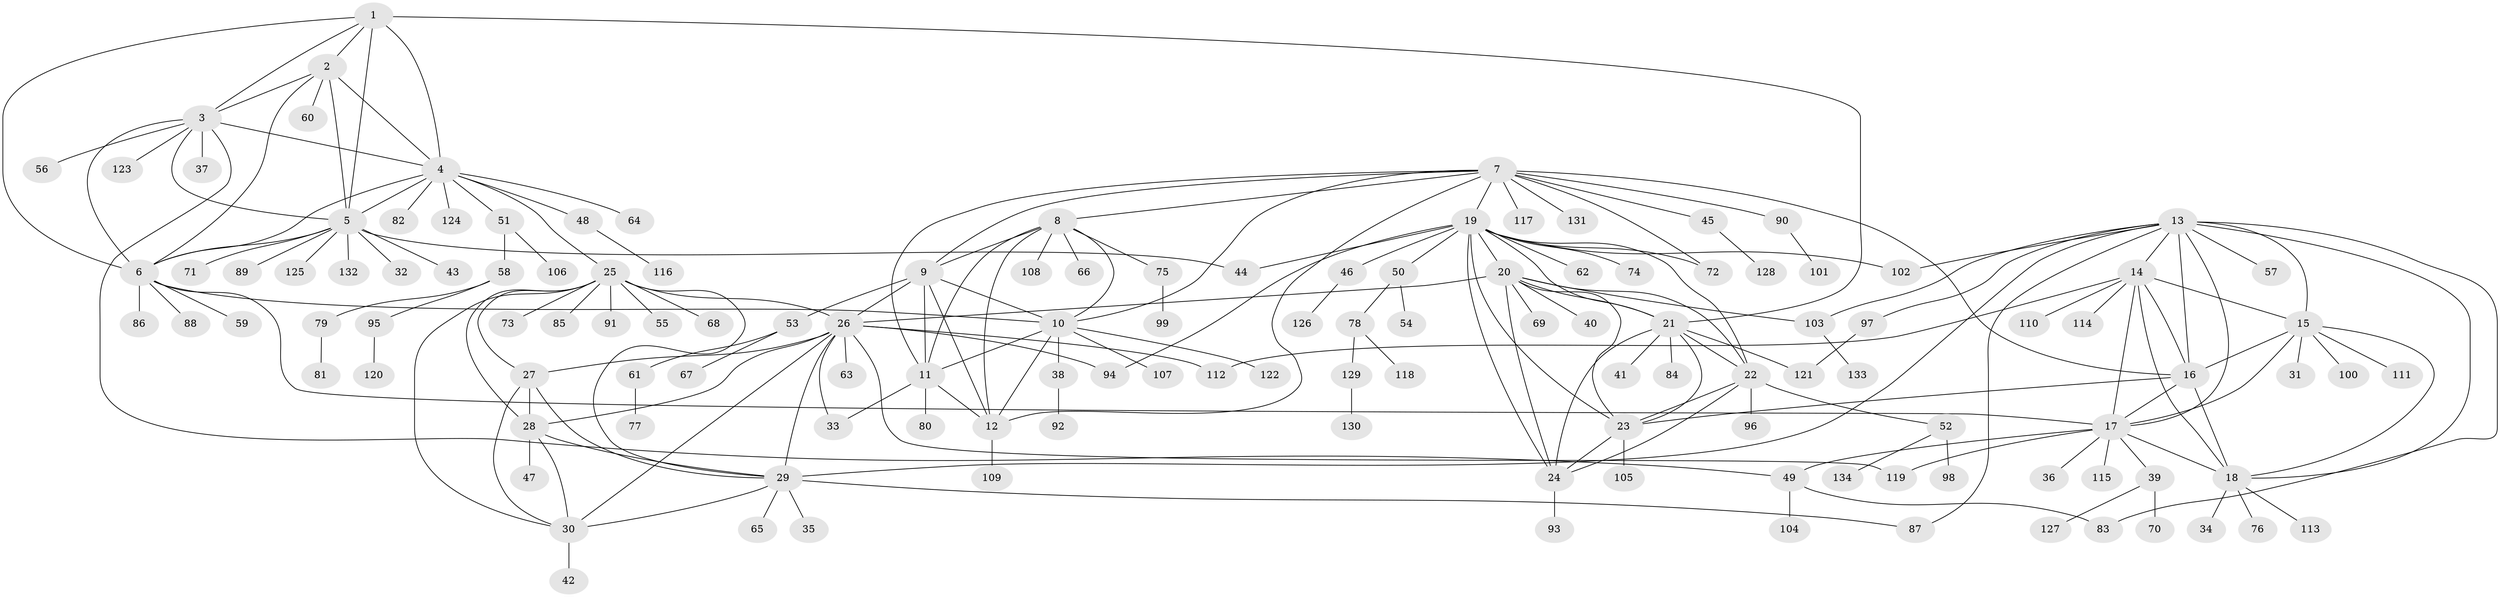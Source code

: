 // coarse degree distribution, {6: 0.12195121951219512, 4: 0.04878048780487805, 5: 0.0975609756097561, 7: 0.07317073170731707, 8: 0.04878048780487805, 11: 0.04878048780487805, 2: 0.14634146341463414, 3: 0.0975609756097561, 1: 0.3170731707317073}
// Generated by graph-tools (version 1.1) at 2025/52/03/04/25 22:52:19]
// undirected, 134 vertices, 201 edges
graph export_dot {
  node [color=gray90,style=filled];
  1;
  2;
  3;
  4;
  5;
  6;
  7;
  8;
  9;
  10;
  11;
  12;
  13;
  14;
  15;
  16;
  17;
  18;
  19;
  20;
  21;
  22;
  23;
  24;
  25;
  26;
  27;
  28;
  29;
  30;
  31;
  32;
  33;
  34;
  35;
  36;
  37;
  38;
  39;
  40;
  41;
  42;
  43;
  44;
  45;
  46;
  47;
  48;
  49;
  50;
  51;
  52;
  53;
  54;
  55;
  56;
  57;
  58;
  59;
  60;
  61;
  62;
  63;
  64;
  65;
  66;
  67;
  68;
  69;
  70;
  71;
  72;
  73;
  74;
  75;
  76;
  77;
  78;
  79;
  80;
  81;
  82;
  83;
  84;
  85;
  86;
  87;
  88;
  89;
  90;
  91;
  92;
  93;
  94;
  95;
  96;
  97;
  98;
  99;
  100;
  101;
  102;
  103;
  104;
  105;
  106;
  107;
  108;
  109;
  110;
  111;
  112;
  113;
  114;
  115;
  116;
  117;
  118;
  119;
  120;
  121;
  122;
  123;
  124;
  125;
  126;
  127;
  128;
  129;
  130;
  131;
  132;
  133;
  134;
  1 -- 2;
  1 -- 3;
  1 -- 4;
  1 -- 5;
  1 -- 6;
  1 -- 21;
  2 -- 3;
  2 -- 4;
  2 -- 5;
  2 -- 6;
  2 -- 60;
  3 -- 4;
  3 -- 5;
  3 -- 6;
  3 -- 37;
  3 -- 49;
  3 -- 56;
  3 -- 123;
  4 -- 5;
  4 -- 6;
  4 -- 25;
  4 -- 48;
  4 -- 51;
  4 -- 64;
  4 -- 82;
  4 -- 124;
  5 -- 6;
  5 -- 32;
  5 -- 43;
  5 -- 44;
  5 -- 71;
  5 -- 89;
  5 -- 125;
  5 -- 132;
  6 -- 10;
  6 -- 17;
  6 -- 59;
  6 -- 86;
  6 -- 88;
  7 -- 8;
  7 -- 9;
  7 -- 10;
  7 -- 11;
  7 -- 12;
  7 -- 16;
  7 -- 19;
  7 -- 45;
  7 -- 72;
  7 -- 90;
  7 -- 117;
  7 -- 131;
  8 -- 9;
  8 -- 10;
  8 -- 11;
  8 -- 12;
  8 -- 66;
  8 -- 75;
  8 -- 108;
  9 -- 10;
  9 -- 11;
  9 -- 12;
  9 -- 26;
  9 -- 53;
  10 -- 11;
  10 -- 12;
  10 -- 38;
  10 -- 107;
  10 -- 122;
  11 -- 12;
  11 -- 33;
  11 -- 80;
  12 -- 109;
  13 -- 14;
  13 -- 15;
  13 -- 16;
  13 -- 17;
  13 -- 18;
  13 -- 29;
  13 -- 57;
  13 -- 83;
  13 -- 87;
  13 -- 97;
  13 -- 102;
  13 -- 103;
  14 -- 15;
  14 -- 16;
  14 -- 17;
  14 -- 18;
  14 -- 110;
  14 -- 112;
  14 -- 114;
  15 -- 16;
  15 -- 17;
  15 -- 18;
  15 -- 31;
  15 -- 100;
  15 -- 111;
  16 -- 17;
  16 -- 18;
  16 -- 23;
  17 -- 18;
  17 -- 36;
  17 -- 39;
  17 -- 49;
  17 -- 115;
  17 -- 119;
  18 -- 34;
  18 -- 76;
  18 -- 113;
  19 -- 20;
  19 -- 21;
  19 -- 22;
  19 -- 23;
  19 -- 24;
  19 -- 44;
  19 -- 46;
  19 -- 50;
  19 -- 62;
  19 -- 72;
  19 -- 74;
  19 -- 94;
  19 -- 102;
  20 -- 21;
  20 -- 22;
  20 -- 23;
  20 -- 24;
  20 -- 26;
  20 -- 40;
  20 -- 69;
  20 -- 103;
  21 -- 22;
  21 -- 23;
  21 -- 24;
  21 -- 41;
  21 -- 84;
  21 -- 121;
  22 -- 23;
  22 -- 24;
  22 -- 52;
  22 -- 96;
  23 -- 24;
  23 -- 105;
  24 -- 93;
  25 -- 26;
  25 -- 27;
  25 -- 28;
  25 -- 29;
  25 -- 30;
  25 -- 55;
  25 -- 68;
  25 -- 73;
  25 -- 85;
  25 -- 91;
  26 -- 27;
  26 -- 28;
  26 -- 29;
  26 -- 30;
  26 -- 33;
  26 -- 63;
  26 -- 94;
  26 -- 112;
  26 -- 119;
  27 -- 28;
  27 -- 29;
  27 -- 30;
  28 -- 29;
  28 -- 30;
  28 -- 47;
  29 -- 30;
  29 -- 35;
  29 -- 65;
  29 -- 87;
  30 -- 42;
  38 -- 92;
  39 -- 70;
  39 -- 127;
  45 -- 128;
  46 -- 126;
  48 -- 116;
  49 -- 83;
  49 -- 104;
  50 -- 54;
  50 -- 78;
  51 -- 58;
  51 -- 106;
  52 -- 98;
  52 -- 134;
  53 -- 61;
  53 -- 67;
  58 -- 79;
  58 -- 95;
  61 -- 77;
  75 -- 99;
  78 -- 118;
  78 -- 129;
  79 -- 81;
  90 -- 101;
  95 -- 120;
  97 -- 121;
  103 -- 133;
  129 -- 130;
}
